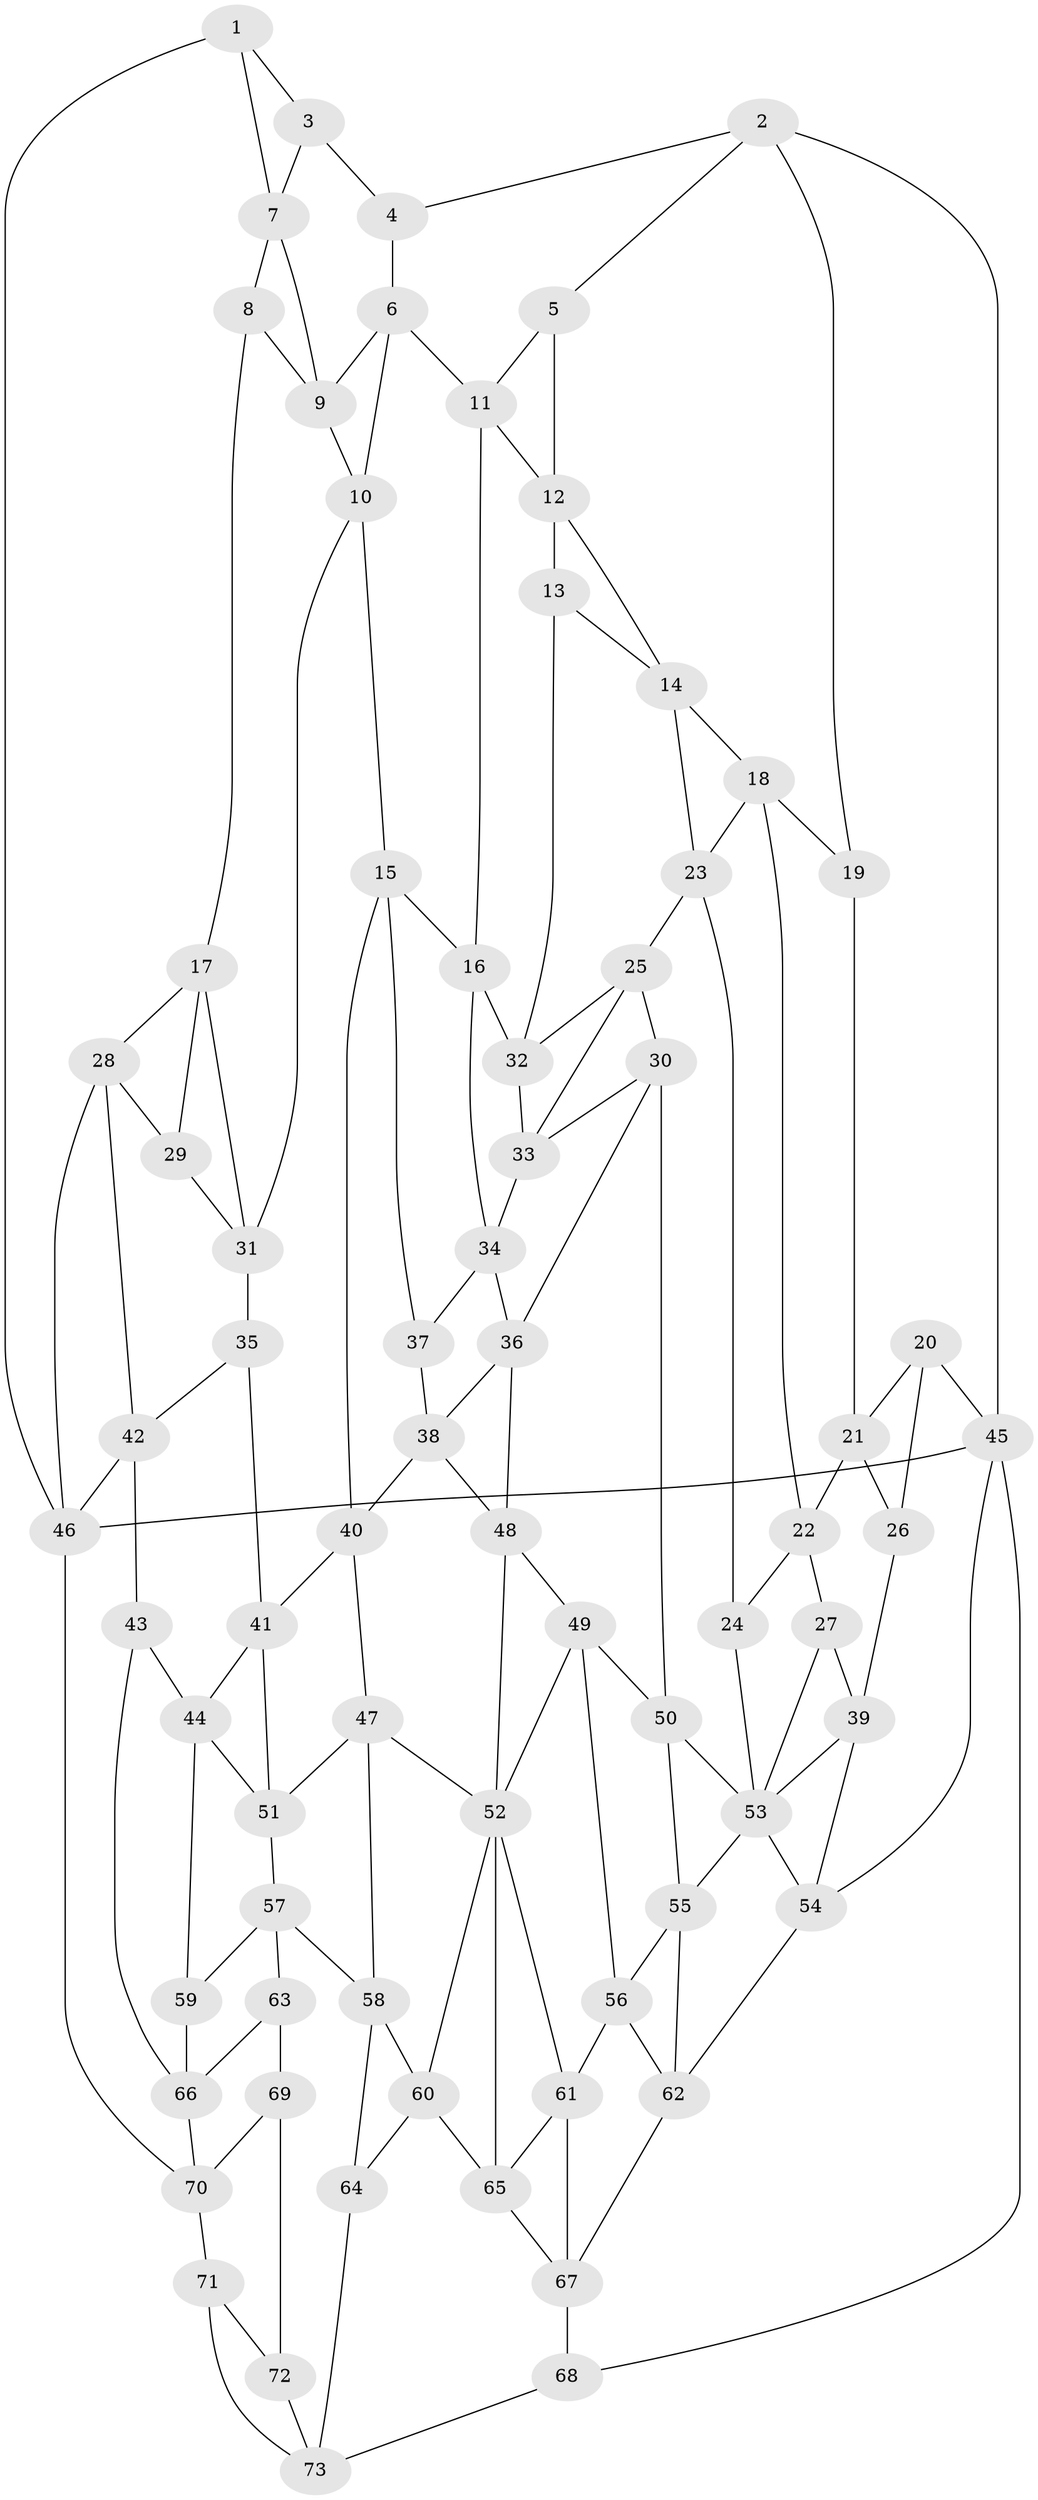 // original degree distribution, {3: 0.0273972602739726, 4: 0.2328767123287671, 6: 0.2465753424657534, 5: 0.4931506849315068}
// Generated by graph-tools (version 1.1) at 2025/51/03/09/25 03:51:12]
// undirected, 73 vertices, 138 edges
graph export_dot {
graph [start="1"]
  node [color=gray90,style=filled];
  1;
  2;
  3;
  4;
  5;
  6;
  7;
  8;
  9;
  10;
  11;
  12;
  13;
  14;
  15;
  16;
  17;
  18;
  19;
  20;
  21;
  22;
  23;
  24;
  25;
  26;
  27;
  28;
  29;
  30;
  31;
  32;
  33;
  34;
  35;
  36;
  37;
  38;
  39;
  40;
  41;
  42;
  43;
  44;
  45;
  46;
  47;
  48;
  49;
  50;
  51;
  52;
  53;
  54;
  55;
  56;
  57;
  58;
  59;
  60;
  61;
  62;
  63;
  64;
  65;
  66;
  67;
  68;
  69;
  70;
  71;
  72;
  73;
  1 -- 3 [weight=1.0];
  1 -- 7 [weight=1.0];
  1 -- 46 [weight=1.0];
  2 -- 4 [weight=1.0];
  2 -- 5 [weight=1.0];
  2 -- 19 [weight=1.0];
  2 -- 45 [weight=1.0];
  3 -- 4 [weight=1.0];
  3 -- 7 [weight=1.0];
  4 -- 6 [weight=1.0];
  5 -- 11 [weight=1.0];
  5 -- 12 [weight=1.0];
  6 -- 9 [weight=1.0];
  6 -- 10 [weight=1.0];
  6 -- 11 [weight=1.0];
  7 -- 8 [weight=1.0];
  7 -- 9 [weight=1.0];
  8 -- 9 [weight=1.0];
  8 -- 17 [weight=1.0];
  9 -- 10 [weight=1.0];
  10 -- 15 [weight=1.0];
  10 -- 31 [weight=1.0];
  11 -- 12 [weight=1.0];
  11 -- 16 [weight=1.0];
  12 -- 13 [weight=1.0];
  12 -- 14 [weight=1.0];
  13 -- 14 [weight=1.0];
  13 -- 32 [weight=1.0];
  14 -- 18 [weight=1.0];
  14 -- 23 [weight=1.0];
  15 -- 16 [weight=1.0];
  15 -- 37 [weight=1.0];
  15 -- 40 [weight=1.0];
  16 -- 32 [weight=1.0];
  16 -- 34 [weight=1.0];
  17 -- 28 [weight=1.0];
  17 -- 29 [weight=1.0];
  17 -- 31 [weight=1.0];
  18 -- 19 [weight=1.0];
  18 -- 22 [weight=1.0];
  18 -- 23 [weight=1.0];
  19 -- 21 [weight=1.0];
  20 -- 21 [weight=1.0];
  20 -- 26 [weight=1.0];
  20 -- 45 [weight=1.0];
  21 -- 22 [weight=1.0];
  21 -- 26 [weight=1.0];
  22 -- 24 [weight=1.0];
  22 -- 27 [weight=1.0];
  23 -- 24 [weight=1.0];
  23 -- 25 [weight=1.0];
  24 -- 53 [weight=1.0];
  25 -- 30 [weight=1.0];
  25 -- 32 [weight=1.0];
  25 -- 33 [weight=1.0];
  26 -- 39 [weight=1.0];
  27 -- 39 [weight=1.0];
  27 -- 53 [weight=1.0];
  28 -- 29 [weight=1.0];
  28 -- 42 [weight=1.0];
  28 -- 46 [weight=1.0];
  29 -- 31 [weight=1.0];
  30 -- 33 [weight=1.0];
  30 -- 36 [weight=1.0];
  30 -- 50 [weight=1.0];
  31 -- 35 [weight=1.0];
  32 -- 33 [weight=1.0];
  33 -- 34 [weight=1.0];
  34 -- 36 [weight=1.0];
  34 -- 37 [weight=1.0];
  35 -- 41 [weight=1.0];
  35 -- 42 [weight=1.0];
  36 -- 38 [weight=1.0];
  36 -- 48 [weight=1.0];
  37 -- 38 [weight=1.0];
  38 -- 40 [weight=1.0];
  38 -- 48 [weight=1.0];
  39 -- 53 [weight=1.0];
  39 -- 54 [weight=1.0];
  40 -- 41 [weight=1.0];
  40 -- 47 [weight=1.0];
  41 -- 44 [weight=1.0];
  41 -- 51 [weight=1.0];
  42 -- 43 [weight=1.0];
  42 -- 46 [weight=1.0];
  43 -- 44 [weight=1.0];
  43 -- 66 [weight=1.0];
  44 -- 51 [weight=1.0];
  44 -- 59 [weight=1.0];
  45 -- 46 [weight=2.0];
  45 -- 54 [weight=1.0];
  45 -- 68 [weight=1.0];
  46 -- 70 [weight=1.0];
  47 -- 51 [weight=1.0];
  47 -- 52 [weight=1.0];
  47 -- 58 [weight=1.0];
  48 -- 49 [weight=1.0];
  48 -- 52 [weight=1.0];
  49 -- 50 [weight=1.0];
  49 -- 52 [weight=1.0];
  49 -- 56 [weight=1.0];
  50 -- 53 [weight=1.0];
  50 -- 55 [weight=1.0];
  51 -- 57 [weight=1.0];
  52 -- 60 [weight=1.0];
  52 -- 61 [weight=1.0];
  52 -- 65 [weight=1.0];
  53 -- 54 [weight=1.0];
  53 -- 55 [weight=1.0];
  54 -- 62 [weight=1.0];
  55 -- 56 [weight=1.0];
  55 -- 62 [weight=1.0];
  56 -- 61 [weight=1.0];
  56 -- 62 [weight=1.0];
  57 -- 58 [weight=1.0];
  57 -- 59 [weight=1.0];
  57 -- 63 [weight=1.0];
  58 -- 60 [weight=1.0];
  58 -- 64 [weight=1.0];
  59 -- 66 [weight=1.0];
  60 -- 64 [weight=1.0];
  60 -- 65 [weight=1.0];
  61 -- 65 [weight=1.0];
  61 -- 67 [weight=1.0];
  62 -- 67 [weight=1.0];
  63 -- 66 [weight=1.0];
  63 -- 69 [weight=1.0];
  64 -- 73 [weight=1.0];
  65 -- 67 [weight=1.0];
  66 -- 70 [weight=1.0];
  67 -- 68 [weight=1.0];
  68 -- 73 [weight=1.0];
  69 -- 70 [weight=1.0];
  69 -- 72 [weight=2.0];
  70 -- 71 [weight=1.0];
  71 -- 72 [weight=1.0];
  71 -- 73 [weight=1.0];
  72 -- 73 [weight=1.0];
}
